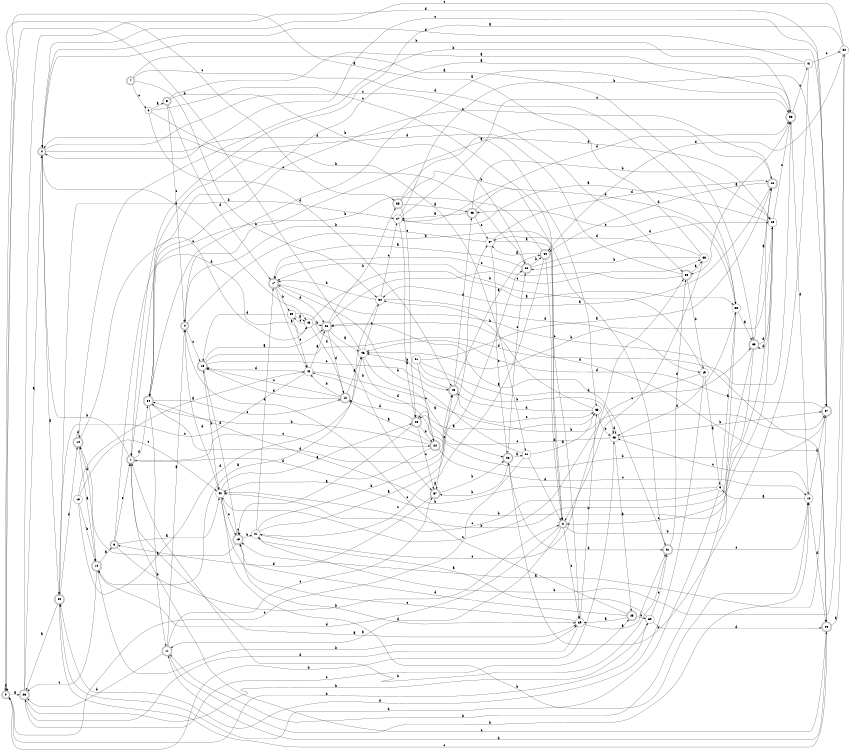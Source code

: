 digraph n49_10 {
__start0 [label="" shape="none"];

rankdir=LR;
size="8,5";

s0 [style="rounded,filled", color="black", fillcolor="white" shape="doublecircle", label="0"];
s1 [style="rounded,filled", color="black", fillcolor="white" shape="doublecircle", label="1"];
s2 [style="rounded,filled", color="black", fillcolor="white" shape="doublecircle", label="2"];
s3 [style="rounded,filled", color="black", fillcolor="white" shape="doublecircle", label="3"];
s4 [style="rounded,filled", color="black", fillcolor="white" shape="doublecircle", label="4"];
s5 [style="rounded,filled", color="black", fillcolor="white" shape="doublecircle", label="5"];
s6 [style="filled", color="black", fillcolor="white" shape="circle", label="6"];
s7 [style="rounded,filled", color="black", fillcolor="white" shape="doublecircle", label="7"];
s8 [style="rounded,filled", color="black", fillcolor="white" shape="doublecircle", label="8"];
s9 [style="filled", color="black", fillcolor="white" shape="circle", label="9"];
s10 [style="rounded,filled", color="black", fillcolor="white" shape="doublecircle", label="10"];
s11 [style="rounded,filled", color="black", fillcolor="white" shape="doublecircle", label="11"];
s12 [style="rounded,filled", color="black", fillcolor="white" shape="doublecircle", label="12"];
s13 [style="filled", color="black", fillcolor="white" shape="circle", label="13"];
s14 [style="rounded,filled", color="black", fillcolor="white" shape="doublecircle", label="14"];
s15 [style="rounded,filled", color="black", fillcolor="white" shape="doublecircle", label="15"];
s16 [style="filled", color="black", fillcolor="white" shape="circle", label="16"];
s17 [style="rounded,filled", color="black", fillcolor="white" shape="doublecircle", label="17"];
s18 [style="rounded,filled", color="black", fillcolor="white" shape="doublecircle", label="18"];
s19 [style="filled", color="black", fillcolor="white" shape="circle", label="19"];
s20 [style="rounded,filled", color="black", fillcolor="white" shape="doublecircle", label="20"];
s21 [style="filled", color="black", fillcolor="white" shape="circle", label="21"];
s22 [style="rounded,filled", color="black", fillcolor="white" shape="doublecircle", label="22"];
s23 [style="rounded,filled", color="black", fillcolor="white" shape="doublecircle", label="23"];
s24 [style="rounded,filled", color="black", fillcolor="white" shape="doublecircle", label="24"];
s25 [style="rounded,filled", color="black", fillcolor="white" shape="doublecircle", label="25"];
s26 [style="rounded,filled", color="black", fillcolor="white" shape="doublecircle", label="26"];
s27 [style="filled", color="black", fillcolor="white" shape="circle", label="27"];
s28 [style="rounded,filled", color="black", fillcolor="white" shape="doublecircle", label="28"];
s29 [style="filled", color="black", fillcolor="white" shape="circle", label="29"];
s30 [style="rounded,filled", color="black", fillcolor="white" shape="doublecircle", label="30"];
s31 [style="rounded,filled", color="black", fillcolor="white" shape="doublecircle", label="31"];
s32 [style="filled", color="black", fillcolor="white" shape="circle", label="32"];
s33 [style="filled", color="black", fillcolor="white" shape="circle", label="33"];
s34 [style="filled", color="black", fillcolor="white" shape="circle", label="34"];
s35 [style="rounded,filled", color="black", fillcolor="white" shape="doublecircle", label="35"];
s36 [style="filled", color="black", fillcolor="white" shape="circle", label="36"];
s37 [style="rounded,filled", color="black", fillcolor="white" shape="doublecircle", label="37"];
s38 [style="rounded,filled", color="black", fillcolor="white" shape="doublecircle", label="38"];
s39 [style="filled", color="black", fillcolor="white" shape="circle", label="39"];
s40 [style="filled", color="black", fillcolor="white" shape="circle", label="40"];
s41 [style="filled", color="black", fillcolor="white" shape="circle", label="41"];
s42 [style="filled", color="black", fillcolor="white" shape="circle", label="42"];
s43 [style="rounded,filled", color="black", fillcolor="white" shape="doublecircle", label="43"];
s44 [style="rounded,filled", color="black", fillcolor="white" shape="doublecircle", label="44"];
s45 [style="filled", color="black", fillcolor="white" shape="circle", label="45"];
s46 [style="filled", color="black", fillcolor="white" shape="circle", label="46"];
s47 [style="filled", color="black", fillcolor="white" shape="circle", label="47"];
s48 [style="rounded,filled", color="black", fillcolor="white" shape="doublecircle", label="48"];
s49 [style="filled", color="black", fillcolor="white" shape="circle", label="49"];
s50 [style="rounded,filled", color="black", fillcolor="white" shape="doublecircle", label="50"];
s51 [style="filled", color="black", fillcolor="white" shape="circle", label="51"];
s52 [style="filled", color="black", fillcolor="white" shape="circle", label="52"];
s53 [style="filled", color="black", fillcolor="white" shape="circle", label="53"];
s54 [style="rounded,filled", color="black", fillcolor="white" shape="doublecircle", label="54"];
s55 [style="rounded,filled", color="black", fillcolor="white" shape="doublecircle", label="55"];
s56 [style="rounded,filled", color="black", fillcolor="white" shape="doublecircle", label="56"];
s57 [style="rounded,filled", color="black", fillcolor="white" shape="doublecircle", label="57"];
s58 [style="rounded,filled", color="black", fillcolor="white" shape="doublecircle", label="58"];
s59 [style="filled", color="black", fillcolor="white" shape="circle", label="59"];
s60 [style="filled", color="black", fillcolor="white" shape="circle", label="60"];
s0 -> s23 [label="a"];
s0 -> s45 [label="b"];
s0 -> s35 [label="c"];
s0 -> s0 [label="d"];
s1 -> s39 [label="a"];
s1 -> s2 [label="b"];
s1 -> s24 [label="c"];
s1 -> s54 [label="d"];
s2 -> s20 [label="a"];
s2 -> s49 [label="b"];
s2 -> s56 [label="c"];
s2 -> s53 [label="d"];
s3 -> s40 [label="a"];
s3 -> s8 [label="b"];
s3 -> s1 [label="c"];
s3 -> s49 [label="d"];
s4 -> s22 [label="a"];
s4 -> s31 [label="b"];
s4 -> s18 [label="c"];
s4 -> s40 [label="d"];
s5 -> s58 [label="a"];
s5 -> s30 [label="b"];
s5 -> s4 [label="c"];
s5 -> s17 [label="d"];
s6 -> s5 [label="a"];
s6 -> s52 [label="b"];
s6 -> s39 [label="c"];
s6 -> s48 [label="d"];
s7 -> s38 [label="a"];
s7 -> s34 [label="b"];
s7 -> s6 [label="c"];
s7 -> s33 [label="d"];
s8 -> s11 [label="a"];
s8 -> s29 [label="b"];
s8 -> s39 [label="c"];
s8 -> s10 [label="d"];
s9 -> s33 [label="a"];
s9 -> s54 [label="b"];
s9 -> s40 [label="c"];
s9 -> s20 [label="d"];
s10 -> s3 [label="a"];
s10 -> s39 [label="b"];
s10 -> s23 [label="c"];
s10 -> s14 [label="d"];
s11 -> s4 [label="a"];
s11 -> s16 [label="b"];
s11 -> s57 [label="c"];
s11 -> s23 [label="d"];
s12 -> s46 [label="a"];
s12 -> s42 [label="b"];
s12 -> s18 [label="c"];
s12 -> s18 [label="d"];
s13 -> s42 [label="a"];
s13 -> s10 [label="b"];
s13 -> s40 [label="c"];
s13 -> s46 [label="d"];
s14 -> s10 [label="a"];
s14 -> s37 [label="b"];
s14 -> s49 [label="c"];
s14 -> s14 [label="d"];
s15 -> s14 [label="a"];
s15 -> s21 [label="b"];
s15 -> s15 [label="c"];
s15 -> s18 [label="d"];
s16 -> s9 [label="a"];
s16 -> s37 [label="b"];
s16 -> s45 [label="c"];
s16 -> s55 [label="d"];
s17 -> s42 [label="a"];
s17 -> s59 [label="b"];
s17 -> s55 [label="c"];
s17 -> s50 [label="d"];
s18 -> s50 [label="a"];
s18 -> s40 [label="b"];
s18 -> s48 [label="c"];
s18 -> s58 [label="d"];
s19 -> s9 [label="a"];
s19 -> s17 [label="b"];
s19 -> s40 [label="c"];
s19 -> s20 [label="d"];
s20 -> s23 [label="a"];
s20 -> s27 [label="b"];
s20 -> s55 [label="c"];
s20 -> s14 [label="d"];
s21 -> s30 [label="a"];
s21 -> s47 [label="b"];
s21 -> s56 [label="c"];
s21 -> s17 [label="d"];
s22 -> s34 [label="a"];
s22 -> s40 [label="b"];
s22 -> s54 [label="c"];
s22 -> s44 [label="d"];
s23 -> s2 [label="a"];
s23 -> s60 [label="b"];
s23 -> s25 [label="c"];
s23 -> s37 [label="d"];
s24 -> s12 [label="a"];
s24 -> s54 [label="b"];
s24 -> s16 [label="c"];
s24 -> s1 [label="d"];
s25 -> s39 [label="a"];
s25 -> s60 [label="b"];
s25 -> s4 [label="c"];
s25 -> s15 [label="d"];
s26 -> s15 [label="a"];
s26 -> s24 [label="b"];
s26 -> s57 [label="c"];
s26 -> s12 [label="d"];
s27 -> s26 [label="a"];
s27 -> s37 [label="b"];
s27 -> s58 [label="c"];
s27 -> s58 [label="d"];
s28 -> s52 [label="a"];
s28 -> s57 [label="b"];
s28 -> s30 [label="c"];
s28 -> s31 [label="d"];
s29 -> s27 [label="a"];
s29 -> s46 [label="b"];
s29 -> s58 [label="c"];
s29 -> s38 [label="d"];
s30 -> s17 [label="a"];
s30 -> s44 [label="b"];
s30 -> s2 [label="c"];
s30 -> s29 [label="d"];
s31 -> s50 [label="a"];
s31 -> s1 [label="b"];
s31 -> s16 [label="c"];
s31 -> s56 [label="d"];
s32 -> s1 [label="a"];
s32 -> s21 [label="b"];
s32 -> s2 [label="c"];
s32 -> s44 [label="d"];
s33 -> s38 [label="a"];
s33 -> s40 [label="b"];
s33 -> s43 [label="c"];
s33 -> s45 [label="d"];
s34 -> s10 [label="a"];
s34 -> s17 [label="b"];
s34 -> s27 [label="c"];
s34 -> s19 [label="d"];
s35 -> s43 [label="a"];
s35 -> s8 [label="b"];
s35 -> s26 [label="c"];
s35 -> s29 [label="d"];
s36 -> s0 [label="a"];
s36 -> s30 [label="b"];
s36 -> s8 [label="c"];
s36 -> s47 [label="d"];
s37 -> s15 [label="a"];
s37 -> s26 [label="b"];
s37 -> s2 [label="c"];
s37 -> s46 [label="d"];
s38 -> s22 [label="a"];
s38 -> s11 [label="b"];
s38 -> s8 [label="c"];
s38 -> s29 [label="d"];
s39 -> s31 [label="a"];
s39 -> s53 [label="b"];
s39 -> s15 [label="c"];
s39 -> s23 [label="d"];
s40 -> s26 [label="a"];
s40 -> s16 [label="b"];
s40 -> s15 [label="c"];
s40 -> s39 [label="d"];
s41 -> s54 [label="a"];
s41 -> s28 [label="b"];
s41 -> s32 [label="c"];
s41 -> s2 [label="d"];
s42 -> s50 [label="a"];
s42 -> s37 [label="b"];
s42 -> s20 [label="c"];
s42 -> s18 [label="d"];
s43 -> s27 [label="a"];
s43 -> s29 [label="b"];
s43 -> s47 [label="c"];
s43 -> s33 [label="d"];
s44 -> s47 [label="a"];
s44 -> s54 [label="b"];
s44 -> s21 [label="c"];
s44 -> s8 [label="d"];
s45 -> s25 [label="a"];
s45 -> s37 [label="b"];
s45 -> s26 [label="c"];
s45 -> s45 [label="d"];
s46 -> s28 [label="a"];
s46 -> s0 [label="b"];
s46 -> s34 [label="c"];
s46 -> s24 [label="d"];
s47 -> s8 [label="a"];
s47 -> s4 [label="b"];
s47 -> s28 [label="c"];
s47 -> s22 [label="d"];
s48 -> s44 [label="a"];
s48 -> s46 [label="b"];
s48 -> s53 [label="c"];
s48 -> s43 [label="d"];
s49 -> s33 [label="a"];
s49 -> s50 [label="b"];
s49 -> s59 [label="c"];
s49 -> s12 [label="d"];
s50 -> s46 [label="a"];
s50 -> s35 [label="b"];
s50 -> s36 [label="c"];
s50 -> s12 [label="d"];
s51 -> s22 [label="a"];
s51 -> s45 [label="b"];
s51 -> s24 [label="c"];
s51 -> s38 [label="d"];
s52 -> s53 [label="a"];
s52 -> s17 [label="b"];
s52 -> s0 [label="c"];
s52 -> s8 [label="d"];
s53 -> s42 [label="a"];
s53 -> s34 [label="b"];
s53 -> s45 [label="c"];
s53 -> s48 [label="d"];
s54 -> s58 [label="a"];
s54 -> s11 [label="b"];
s54 -> s12 [label="c"];
s54 -> s48 [label="d"];
s55 -> s32 [label="a"];
s55 -> s11 [label="b"];
s55 -> s1 [label="c"];
s55 -> s50 [label="d"];
s56 -> s36 [label="a"];
s56 -> s19 [label="b"];
s56 -> s17 [label="c"];
s56 -> s1 [label="d"];
s57 -> s57 [label="a"];
s57 -> s28 [label="b"];
s57 -> s48 [label="c"];
s57 -> s3 [label="d"];
s58 -> s56 [label="a"];
s58 -> s2 [label="b"];
s58 -> s41 [label="c"];
s58 -> s16 [label="d"];
s59 -> s49 [label="a"];
s59 -> s57 [label="b"];
s59 -> s42 [label="c"];
s59 -> s18 [label="d"];
s60 -> s21 [label="a"];
s60 -> s0 [label="b"];
s60 -> s31 [label="c"];
s60 -> s55 [label="d"];

}